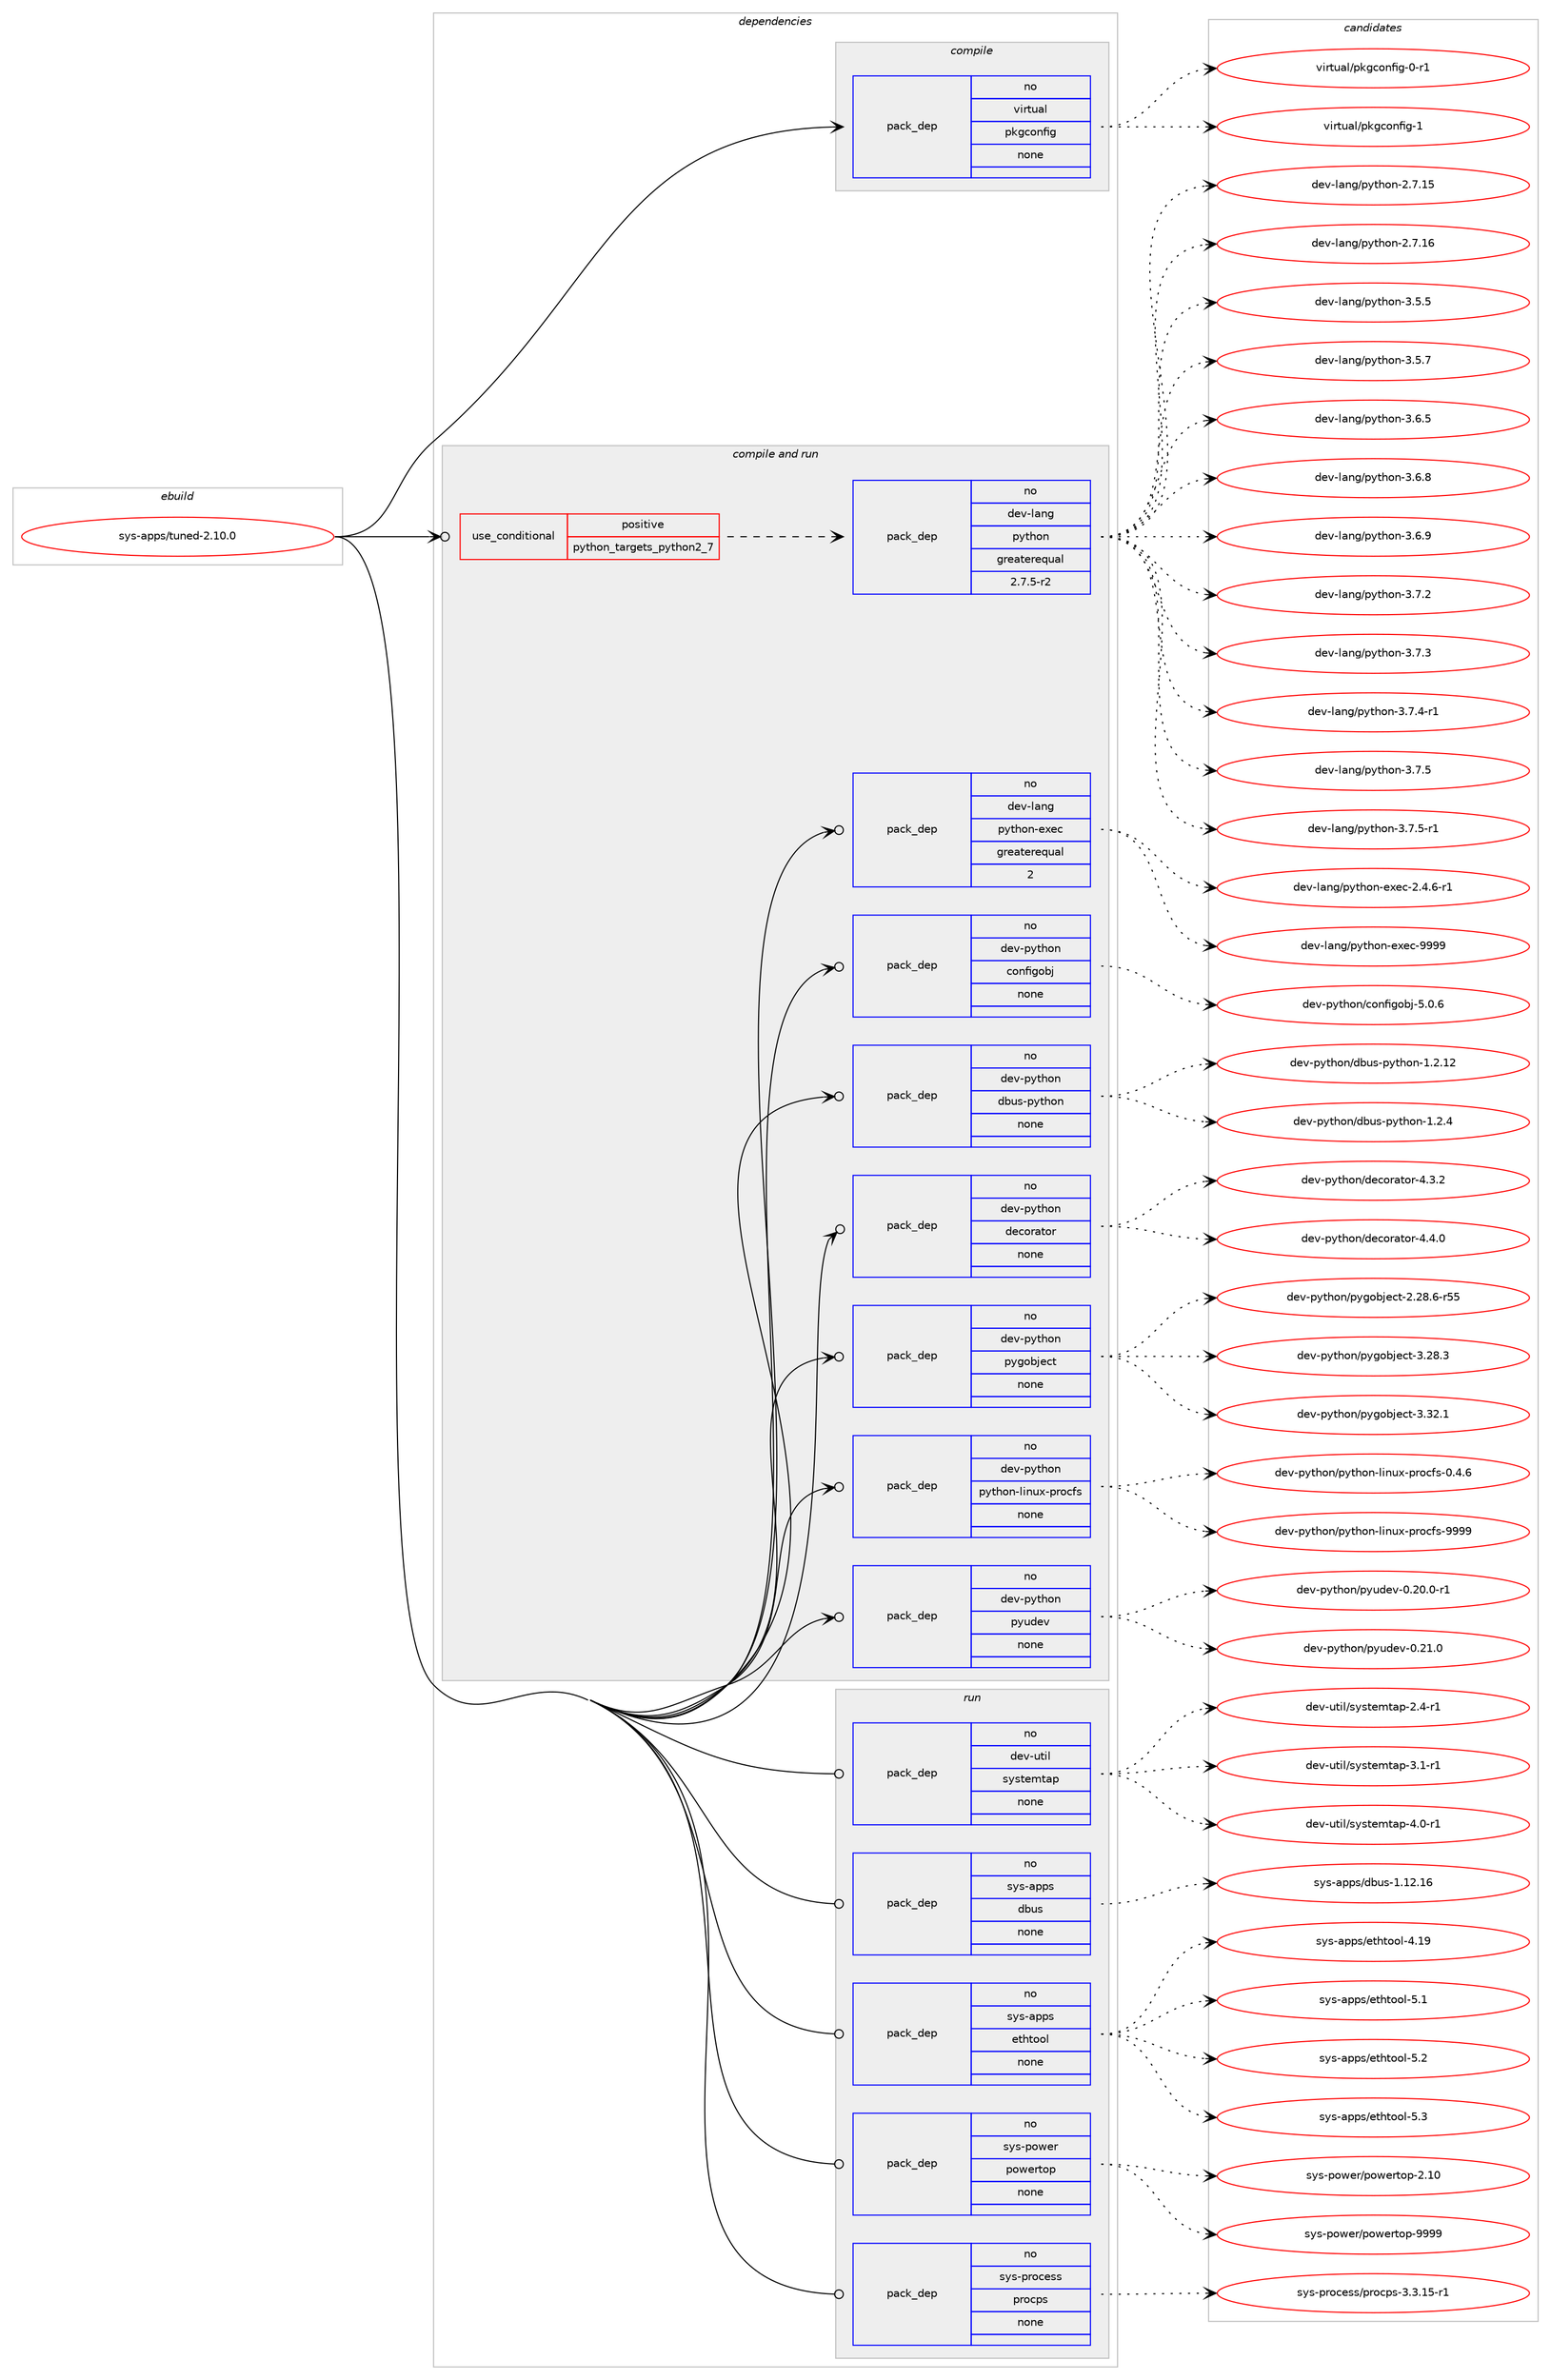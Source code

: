 digraph prolog {

# *************
# Graph options
# *************

newrank=true;
concentrate=true;
compound=true;
graph [rankdir=LR,fontname=Helvetica,fontsize=10,ranksep=1.5];#, ranksep=2.5, nodesep=0.2];
edge  [arrowhead=vee];
node  [fontname=Helvetica,fontsize=10];

# **********
# The ebuild
# **********

subgraph cluster_leftcol {
color=gray;
rank=same;
label=<<i>ebuild</i>>;
id [label="sys-apps/tuned-2.10.0", color=red, width=4, href="../sys-apps/tuned-2.10.0.svg"];
}

# ****************
# The dependencies
# ****************

subgraph cluster_midcol {
color=gray;
label=<<i>dependencies</i>>;
subgraph cluster_compile {
fillcolor="#eeeeee";
style=filled;
label=<<i>compile</i>>;
subgraph pack651571 {
dependency878690 [label=<<TABLE BORDER="0" CELLBORDER="1" CELLSPACING="0" CELLPADDING="4" WIDTH="220"><TR><TD ROWSPAN="6" CELLPADDING="30">pack_dep</TD></TR><TR><TD WIDTH="110">no</TD></TR><TR><TD>virtual</TD></TR><TR><TD>pkgconfig</TD></TR><TR><TD>none</TD></TR><TR><TD></TD></TR></TABLE>>, shape=none, color=blue];
}
id:e -> dependency878690:w [weight=20,style="solid",arrowhead="vee"];
}
subgraph cluster_compileandrun {
fillcolor="#eeeeee";
style=filled;
label=<<i>compile and run</i>>;
subgraph cond211725 {
dependency878691 [label=<<TABLE BORDER="0" CELLBORDER="1" CELLSPACING="0" CELLPADDING="4"><TR><TD ROWSPAN="3" CELLPADDING="10">use_conditional</TD></TR><TR><TD>positive</TD></TR><TR><TD>python_targets_python2_7</TD></TR></TABLE>>, shape=none, color=red];
subgraph pack651572 {
dependency878692 [label=<<TABLE BORDER="0" CELLBORDER="1" CELLSPACING="0" CELLPADDING="4" WIDTH="220"><TR><TD ROWSPAN="6" CELLPADDING="30">pack_dep</TD></TR><TR><TD WIDTH="110">no</TD></TR><TR><TD>dev-lang</TD></TR><TR><TD>python</TD></TR><TR><TD>greaterequal</TD></TR><TR><TD>2.7.5-r2</TD></TR></TABLE>>, shape=none, color=blue];
}
dependency878691:e -> dependency878692:w [weight=20,style="dashed",arrowhead="vee"];
}
id:e -> dependency878691:w [weight=20,style="solid",arrowhead="odotvee"];
subgraph pack651573 {
dependency878693 [label=<<TABLE BORDER="0" CELLBORDER="1" CELLSPACING="0" CELLPADDING="4" WIDTH="220"><TR><TD ROWSPAN="6" CELLPADDING="30">pack_dep</TD></TR><TR><TD WIDTH="110">no</TD></TR><TR><TD>dev-lang</TD></TR><TR><TD>python-exec</TD></TR><TR><TD>greaterequal</TD></TR><TR><TD>2</TD></TR></TABLE>>, shape=none, color=blue];
}
id:e -> dependency878693:w [weight=20,style="solid",arrowhead="odotvee"];
subgraph pack651574 {
dependency878694 [label=<<TABLE BORDER="0" CELLBORDER="1" CELLSPACING="0" CELLPADDING="4" WIDTH="220"><TR><TD ROWSPAN="6" CELLPADDING="30">pack_dep</TD></TR><TR><TD WIDTH="110">no</TD></TR><TR><TD>dev-python</TD></TR><TR><TD>configobj</TD></TR><TR><TD>none</TD></TR><TR><TD></TD></TR></TABLE>>, shape=none, color=blue];
}
id:e -> dependency878694:w [weight=20,style="solid",arrowhead="odotvee"];
subgraph pack651575 {
dependency878695 [label=<<TABLE BORDER="0" CELLBORDER="1" CELLSPACING="0" CELLPADDING="4" WIDTH="220"><TR><TD ROWSPAN="6" CELLPADDING="30">pack_dep</TD></TR><TR><TD WIDTH="110">no</TD></TR><TR><TD>dev-python</TD></TR><TR><TD>dbus-python</TD></TR><TR><TD>none</TD></TR><TR><TD></TD></TR></TABLE>>, shape=none, color=blue];
}
id:e -> dependency878695:w [weight=20,style="solid",arrowhead="odotvee"];
subgraph pack651576 {
dependency878696 [label=<<TABLE BORDER="0" CELLBORDER="1" CELLSPACING="0" CELLPADDING="4" WIDTH="220"><TR><TD ROWSPAN="6" CELLPADDING="30">pack_dep</TD></TR><TR><TD WIDTH="110">no</TD></TR><TR><TD>dev-python</TD></TR><TR><TD>decorator</TD></TR><TR><TD>none</TD></TR><TR><TD></TD></TR></TABLE>>, shape=none, color=blue];
}
id:e -> dependency878696:w [weight=20,style="solid",arrowhead="odotvee"];
subgraph pack651577 {
dependency878697 [label=<<TABLE BORDER="0" CELLBORDER="1" CELLSPACING="0" CELLPADDING="4" WIDTH="220"><TR><TD ROWSPAN="6" CELLPADDING="30">pack_dep</TD></TR><TR><TD WIDTH="110">no</TD></TR><TR><TD>dev-python</TD></TR><TR><TD>pygobject</TD></TR><TR><TD>none</TD></TR><TR><TD></TD></TR></TABLE>>, shape=none, color=blue];
}
id:e -> dependency878697:w [weight=20,style="solid",arrowhead="odotvee"];
subgraph pack651578 {
dependency878698 [label=<<TABLE BORDER="0" CELLBORDER="1" CELLSPACING="0" CELLPADDING="4" WIDTH="220"><TR><TD ROWSPAN="6" CELLPADDING="30">pack_dep</TD></TR><TR><TD WIDTH="110">no</TD></TR><TR><TD>dev-python</TD></TR><TR><TD>python-linux-procfs</TD></TR><TR><TD>none</TD></TR><TR><TD></TD></TR></TABLE>>, shape=none, color=blue];
}
id:e -> dependency878698:w [weight=20,style="solid",arrowhead="odotvee"];
subgraph pack651579 {
dependency878699 [label=<<TABLE BORDER="0" CELLBORDER="1" CELLSPACING="0" CELLPADDING="4" WIDTH="220"><TR><TD ROWSPAN="6" CELLPADDING="30">pack_dep</TD></TR><TR><TD WIDTH="110">no</TD></TR><TR><TD>dev-python</TD></TR><TR><TD>pyudev</TD></TR><TR><TD>none</TD></TR><TR><TD></TD></TR></TABLE>>, shape=none, color=blue];
}
id:e -> dependency878699:w [weight=20,style="solid",arrowhead="odotvee"];
}
subgraph cluster_run {
fillcolor="#eeeeee";
style=filled;
label=<<i>run</i>>;
subgraph pack651580 {
dependency878700 [label=<<TABLE BORDER="0" CELLBORDER="1" CELLSPACING="0" CELLPADDING="4" WIDTH="220"><TR><TD ROWSPAN="6" CELLPADDING="30">pack_dep</TD></TR><TR><TD WIDTH="110">no</TD></TR><TR><TD>dev-util</TD></TR><TR><TD>systemtap</TD></TR><TR><TD>none</TD></TR><TR><TD></TD></TR></TABLE>>, shape=none, color=blue];
}
id:e -> dependency878700:w [weight=20,style="solid",arrowhead="odot"];
subgraph pack651581 {
dependency878701 [label=<<TABLE BORDER="0" CELLBORDER="1" CELLSPACING="0" CELLPADDING="4" WIDTH="220"><TR><TD ROWSPAN="6" CELLPADDING="30">pack_dep</TD></TR><TR><TD WIDTH="110">no</TD></TR><TR><TD>sys-apps</TD></TR><TR><TD>dbus</TD></TR><TR><TD>none</TD></TR><TR><TD></TD></TR></TABLE>>, shape=none, color=blue];
}
id:e -> dependency878701:w [weight=20,style="solid",arrowhead="odot"];
subgraph pack651582 {
dependency878702 [label=<<TABLE BORDER="0" CELLBORDER="1" CELLSPACING="0" CELLPADDING="4" WIDTH="220"><TR><TD ROWSPAN="6" CELLPADDING="30">pack_dep</TD></TR><TR><TD WIDTH="110">no</TD></TR><TR><TD>sys-apps</TD></TR><TR><TD>ethtool</TD></TR><TR><TD>none</TD></TR><TR><TD></TD></TR></TABLE>>, shape=none, color=blue];
}
id:e -> dependency878702:w [weight=20,style="solid",arrowhead="odot"];
subgraph pack651583 {
dependency878703 [label=<<TABLE BORDER="0" CELLBORDER="1" CELLSPACING="0" CELLPADDING="4" WIDTH="220"><TR><TD ROWSPAN="6" CELLPADDING="30">pack_dep</TD></TR><TR><TD WIDTH="110">no</TD></TR><TR><TD>sys-power</TD></TR><TR><TD>powertop</TD></TR><TR><TD>none</TD></TR><TR><TD></TD></TR></TABLE>>, shape=none, color=blue];
}
id:e -> dependency878703:w [weight=20,style="solid",arrowhead="odot"];
subgraph pack651584 {
dependency878704 [label=<<TABLE BORDER="0" CELLBORDER="1" CELLSPACING="0" CELLPADDING="4" WIDTH="220"><TR><TD ROWSPAN="6" CELLPADDING="30">pack_dep</TD></TR><TR><TD WIDTH="110">no</TD></TR><TR><TD>sys-process</TD></TR><TR><TD>procps</TD></TR><TR><TD>none</TD></TR><TR><TD></TD></TR></TABLE>>, shape=none, color=blue];
}
id:e -> dependency878704:w [weight=20,style="solid",arrowhead="odot"];
}
}

# **************
# The candidates
# **************

subgraph cluster_choices {
rank=same;
color=gray;
label=<<i>candidates</i>>;

subgraph choice651571 {
color=black;
nodesep=1;
choice11810511411611797108471121071039911111010210510345484511449 [label="virtual/pkgconfig-0-r1", color=red, width=4,href="../virtual/pkgconfig-0-r1.svg"];
choice1181051141161179710847112107103991111101021051034549 [label="virtual/pkgconfig-1", color=red, width=4,href="../virtual/pkgconfig-1.svg"];
dependency878690:e -> choice11810511411611797108471121071039911111010210510345484511449:w [style=dotted,weight="100"];
dependency878690:e -> choice1181051141161179710847112107103991111101021051034549:w [style=dotted,weight="100"];
}
subgraph choice651572 {
color=black;
nodesep=1;
choice10010111845108971101034711212111610411111045504655464953 [label="dev-lang/python-2.7.15", color=red, width=4,href="../dev-lang/python-2.7.15.svg"];
choice10010111845108971101034711212111610411111045504655464954 [label="dev-lang/python-2.7.16", color=red, width=4,href="../dev-lang/python-2.7.16.svg"];
choice100101118451089711010347112121116104111110455146534653 [label="dev-lang/python-3.5.5", color=red, width=4,href="../dev-lang/python-3.5.5.svg"];
choice100101118451089711010347112121116104111110455146534655 [label="dev-lang/python-3.5.7", color=red, width=4,href="../dev-lang/python-3.5.7.svg"];
choice100101118451089711010347112121116104111110455146544653 [label="dev-lang/python-3.6.5", color=red, width=4,href="../dev-lang/python-3.6.5.svg"];
choice100101118451089711010347112121116104111110455146544656 [label="dev-lang/python-3.6.8", color=red, width=4,href="../dev-lang/python-3.6.8.svg"];
choice100101118451089711010347112121116104111110455146544657 [label="dev-lang/python-3.6.9", color=red, width=4,href="../dev-lang/python-3.6.9.svg"];
choice100101118451089711010347112121116104111110455146554650 [label="dev-lang/python-3.7.2", color=red, width=4,href="../dev-lang/python-3.7.2.svg"];
choice100101118451089711010347112121116104111110455146554651 [label="dev-lang/python-3.7.3", color=red, width=4,href="../dev-lang/python-3.7.3.svg"];
choice1001011184510897110103471121211161041111104551465546524511449 [label="dev-lang/python-3.7.4-r1", color=red, width=4,href="../dev-lang/python-3.7.4-r1.svg"];
choice100101118451089711010347112121116104111110455146554653 [label="dev-lang/python-3.7.5", color=red, width=4,href="../dev-lang/python-3.7.5.svg"];
choice1001011184510897110103471121211161041111104551465546534511449 [label="dev-lang/python-3.7.5-r1", color=red, width=4,href="../dev-lang/python-3.7.5-r1.svg"];
dependency878692:e -> choice10010111845108971101034711212111610411111045504655464953:w [style=dotted,weight="100"];
dependency878692:e -> choice10010111845108971101034711212111610411111045504655464954:w [style=dotted,weight="100"];
dependency878692:e -> choice100101118451089711010347112121116104111110455146534653:w [style=dotted,weight="100"];
dependency878692:e -> choice100101118451089711010347112121116104111110455146534655:w [style=dotted,weight="100"];
dependency878692:e -> choice100101118451089711010347112121116104111110455146544653:w [style=dotted,weight="100"];
dependency878692:e -> choice100101118451089711010347112121116104111110455146544656:w [style=dotted,weight="100"];
dependency878692:e -> choice100101118451089711010347112121116104111110455146544657:w [style=dotted,weight="100"];
dependency878692:e -> choice100101118451089711010347112121116104111110455146554650:w [style=dotted,weight="100"];
dependency878692:e -> choice100101118451089711010347112121116104111110455146554651:w [style=dotted,weight="100"];
dependency878692:e -> choice1001011184510897110103471121211161041111104551465546524511449:w [style=dotted,weight="100"];
dependency878692:e -> choice100101118451089711010347112121116104111110455146554653:w [style=dotted,weight="100"];
dependency878692:e -> choice1001011184510897110103471121211161041111104551465546534511449:w [style=dotted,weight="100"];
}
subgraph choice651573 {
color=black;
nodesep=1;
choice10010111845108971101034711212111610411111045101120101994550465246544511449 [label="dev-lang/python-exec-2.4.6-r1", color=red, width=4,href="../dev-lang/python-exec-2.4.6-r1.svg"];
choice10010111845108971101034711212111610411111045101120101994557575757 [label="dev-lang/python-exec-9999", color=red, width=4,href="../dev-lang/python-exec-9999.svg"];
dependency878693:e -> choice10010111845108971101034711212111610411111045101120101994550465246544511449:w [style=dotted,weight="100"];
dependency878693:e -> choice10010111845108971101034711212111610411111045101120101994557575757:w [style=dotted,weight="100"];
}
subgraph choice651574 {
color=black;
nodesep=1;
choice10010111845112121116104111110479911111010210510311198106455346484654 [label="dev-python/configobj-5.0.6", color=red, width=4,href="../dev-python/configobj-5.0.6.svg"];
dependency878694:e -> choice10010111845112121116104111110479911111010210510311198106455346484654:w [style=dotted,weight="100"];
}
subgraph choice651575 {
color=black;
nodesep=1;
choice1001011184511212111610411111047100981171154511212111610411111045494650464950 [label="dev-python/dbus-python-1.2.12", color=red, width=4,href="../dev-python/dbus-python-1.2.12.svg"];
choice10010111845112121116104111110471009811711545112121116104111110454946504652 [label="dev-python/dbus-python-1.2.4", color=red, width=4,href="../dev-python/dbus-python-1.2.4.svg"];
dependency878695:e -> choice1001011184511212111610411111047100981171154511212111610411111045494650464950:w [style=dotted,weight="100"];
dependency878695:e -> choice10010111845112121116104111110471009811711545112121116104111110454946504652:w [style=dotted,weight="100"];
}
subgraph choice651576 {
color=black;
nodesep=1;
choice10010111845112121116104111110471001019911111497116111114455246514650 [label="dev-python/decorator-4.3.2", color=red, width=4,href="../dev-python/decorator-4.3.2.svg"];
choice10010111845112121116104111110471001019911111497116111114455246524648 [label="dev-python/decorator-4.4.0", color=red, width=4,href="../dev-python/decorator-4.4.0.svg"];
dependency878696:e -> choice10010111845112121116104111110471001019911111497116111114455246514650:w [style=dotted,weight="100"];
dependency878696:e -> choice10010111845112121116104111110471001019911111497116111114455246524648:w [style=dotted,weight="100"];
}
subgraph choice651577 {
color=black;
nodesep=1;
choice1001011184511212111610411111047112121103111981061019911645504650564654451145353 [label="dev-python/pygobject-2.28.6-r55", color=red, width=4,href="../dev-python/pygobject-2.28.6-r55.svg"];
choice1001011184511212111610411111047112121103111981061019911645514650564651 [label="dev-python/pygobject-3.28.3", color=red, width=4,href="../dev-python/pygobject-3.28.3.svg"];
choice1001011184511212111610411111047112121103111981061019911645514651504649 [label="dev-python/pygobject-3.32.1", color=red, width=4,href="../dev-python/pygobject-3.32.1.svg"];
dependency878697:e -> choice1001011184511212111610411111047112121103111981061019911645504650564654451145353:w [style=dotted,weight="100"];
dependency878697:e -> choice1001011184511212111610411111047112121103111981061019911645514650564651:w [style=dotted,weight="100"];
dependency878697:e -> choice1001011184511212111610411111047112121103111981061019911645514651504649:w [style=dotted,weight="100"];
}
subgraph choice651578 {
color=black;
nodesep=1;
choice1001011184511212111610411111047112121116104111110451081051101171204511211411199102115454846524654 [label="dev-python/python-linux-procfs-0.4.6", color=red, width=4,href="../dev-python/python-linux-procfs-0.4.6.svg"];
choice10010111845112121116104111110471121211161041111104510810511011712045112114111991021154557575757 [label="dev-python/python-linux-procfs-9999", color=red, width=4,href="../dev-python/python-linux-procfs-9999.svg"];
dependency878698:e -> choice1001011184511212111610411111047112121116104111110451081051101171204511211411199102115454846524654:w [style=dotted,weight="100"];
dependency878698:e -> choice10010111845112121116104111110471121211161041111104510810511011712045112114111991021154557575757:w [style=dotted,weight="100"];
}
subgraph choice651579 {
color=black;
nodesep=1;
choice1001011184511212111610411111047112121117100101118454846504846484511449 [label="dev-python/pyudev-0.20.0-r1", color=red, width=4,href="../dev-python/pyudev-0.20.0-r1.svg"];
choice100101118451121211161041111104711212111710010111845484650494648 [label="dev-python/pyudev-0.21.0", color=red, width=4,href="../dev-python/pyudev-0.21.0.svg"];
dependency878699:e -> choice1001011184511212111610411111047112121117100101118454846504846484511449:w [style=dotted,weight="100"];
dependency878699:e -> choice100101118451121211161041111104711212111710010111845484650494648:w [style=dotted,weight="100"];
}
subgraph choice651580 {
color=black;
nodesep=1;
choice100101118451171161051084711512111511610110911697112455046524511449 [label="dev-util/systemtap-2.4-r1", color=red, width=4,href="../dev-util/systemtap-2.4-r1.svg"];
choice100101118451171161051084711512111511610110911697112455146494511449 [label="dev-util/systemtap-3.1-r1", color=red, width=4,href="../dev-util/systemtap-3.1-r1.svg"];
choice100101118451171161051084711512111511610110911697112455246484511449 [label="dev-util/systemtap-4.0-r1", color=red, width=4,href="../dev-util/systemtap-4.0-r1.svg"];
dependency878700:e -> choice100101118451171161051084711512111511610110911697112455046524511449:w [style=dotted,weight="100"];
dependency878700:e -> choice100101118451171161051084711512111511610110911697112455146494511449:w [style=dotted,weight="100"];
dependency878700:e -> choice100101118451171161051084711512111511610110911697112455246484511449:w [style=dotted,weight="100"];
}
subgraph choice651581 {
color=black;
nodesep=1;
choice115121115459711211211547100981171154549464950464954 [label="sys-apps/dbus-1.12.16", color=red, width=4,href="../sys-apps/dbus-1.12.16.svg"];
dependency878701:e -> choice115121115459711211211547100981171154549464950464954:w [style=dotted,weight="100"];
}
subgraph choice651582 {
color=black;
nodesep=1;
choice1151211154597112112115471011161041161111111084552464957 [label="sys-apps/ethtool-4.19", color=red, width=4,href="../sys-apps/ethtool-4.19.svg"];
choice11512111545971121121154710111610411611111110845534649 [label="sys-apps/ethtool-5.1", color=red, width=4,href="../sys-apps/ethtool-5.1.svg"];
choice11512111545971121121154710111610411611111110845534650 [label="sys-apps/ethtool-5.2", color=red, width=4,href="../sys-apps/ethtool-5.2.svg"];
choice11512111545971121121154710111610411611111110845534651 [label="sys-apps/ethtool-5.3", color=red, width=4,href="../sys-apps/ethtool-5.3.svg"];
dependency878702:e -> choice1151211154597112112115471011161041161111111084552464957:w [style=dotted,weight="100"];
dependency878702:e -> choice11512111545971121121154710111610411611111110845534649:w [style=dotted,weight="100"];
dependency878702:e -> choice11512111545971121121154710111610411611111110845534650:w [style=dotted,weight="100"];
dependency878702:e -> choice11512111545971121121154710111610411611111110845534651:w [style=dotted,weight="100"];
}
subgraph choice651583 {
color=black;
nodesep=1;
choice11512111545112111119101114471121111191011141161111124550464948 [label="sys-power/powertop-2.10", color=red, width=4,href="../sys-power/powertop-2.10.svg"];
choice11512111545112111119101114471121111191011141161111124557575757 [label="sys-power/powertop-9999", color=red, width=4,href="../sys-power/powertop-9999.svg"];
dependency878703:e -> choice11512111545112111119101114471121111191011141161111124550464948:w [style=dotted,weight="100"];
dependency878703:e -> choice11512111545112111119101114471121111191011141161111124557575757:w [style=dotted,weight="100"];
}
subgraph choice651584 {
color=black;
nodesep=1;
choice11512111545112114111991011151154711211411199112115455146514649534511449 [label="sys-process/procps-3.3.15-r1", color=red, width=4,href="../sys-process/procps-3.3.15-r1.svg"];
dependency878704:e -> choice11512111545112114111991011151154711211411199112115455146514649534511449:w [style=dotted,weight="100"];
}
}

}
